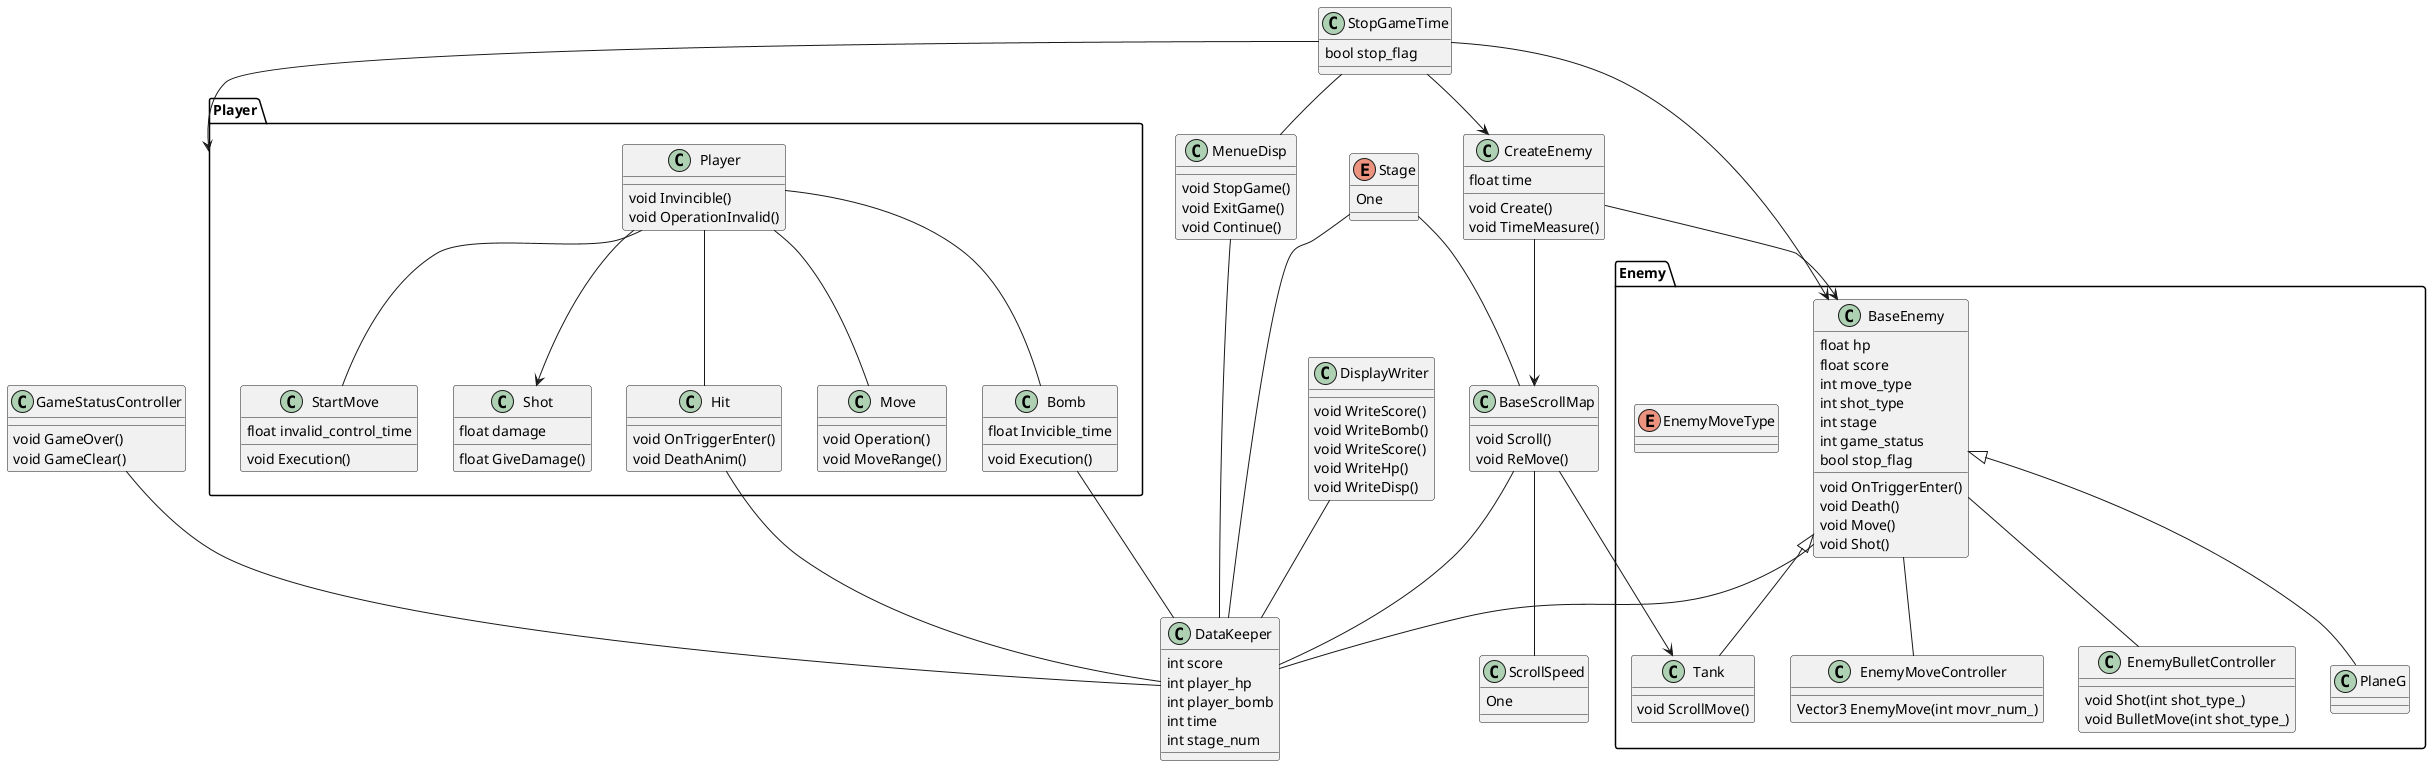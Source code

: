 @startuml{image html RePixFighter_class.png}

class DataKeeper{
    int score
    int player_hp
    int player_bomb
    int time
    int stage_num
}

enum Stage{
    One
}
Stage -- DataKeeper
Stage -- BaseScrollMap

package Player{
    class Player{
        void Invincible()
        void OperationInvalid()
    }

    class Shot{
        float damage
        float GiveDamage()
    }
    Player --> Shot

    class Hit{
        void OnTriggerEnter()
        void DeathAnim()
    }
    Player -- Hit
    Hit -- DataKeeper

    class Move{
        void Operation()
        void MoveRange()
    }
    Player -- Move

    class Bomb{
        float Invicible_time
        void Execution()
    }
    Player -- Bomb
    Bomb -- DataKeeper

    class StartMove{
        void Execution()
        float invalid_control_time
    }
    Player -- StartMove
}

package Enemy{
    class BaseEnemy{
        float hp
        float score
        int move_type
        int shot_type
        int stage
        int game_status
        bool stop_flag
        void OnTriggerEnter()
        void Death()
        void Move()
        void Shot()
    }
    BaseEnemy -- DataKeeper
    BaseEnemy -- EnemyMoveController
    BaseEnemy -- EnemyBulletController

    class EnemyMoveController{
        Vector3 EnemyMove(int movr_num_)
    }

    class EnemyBulletController{
        void Shot(int shot_type_)
        void BulletMove(int shot_type_)
    }

    enum EnemyMoveType{

    }

    class Tank{
        void ScrollMove()
    }
    BaseEnemy <|-- Tank

    class PlaneG{

    }
    BaseEnemy <|-- PlaneG

}

class CreateEnemy{
    float time
    void Create()
    void TimeMeasure()
}
CreateEnemy --> BaseEnemy
CreateEnemy --> BaseScrollMap

class ScrollSpeed{
    One
}
class BaseScrollMap{
    void Scroll()
    void ReMove()
}
BaseScrollMap --> Tank
BaseScrollMap -- DataKeeper
BaseScrollMap -- ScrollSpeed

class DisplayWriter{
    void WriteScore()
    void WriteBomb()
    void WriteScore()
    void WriteHp()
    void WriteDisp()
}
DisplayWriter -- DataKeeper

class MenueDisp{
    void StopGame()
    void ExitGame()
    void Continue()
}
MenueDisp -- DataKeeper

class GameStatusController{
    void GameOver()
    void GameClear()
}
GameStatusController -- DataKeeper

class StopGameTime{
    bool stop_flag
}
StopGameTime -- MenueDisp
StopGameTime --> BaseEnemy
StopGameTime --> Player
StopGameTime --> CreateEnemy

@enduml